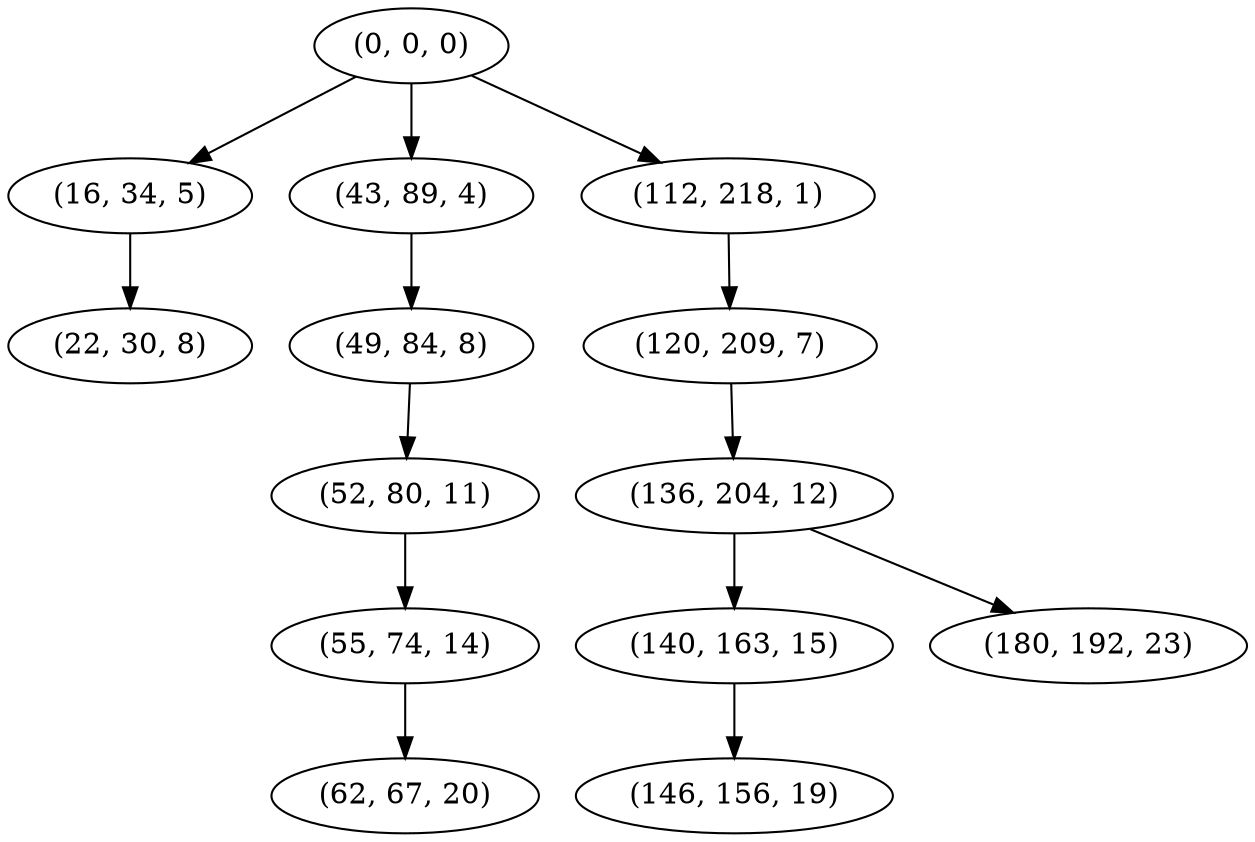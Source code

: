 digraph tree {
    "(0, 0, 0)";
    "(16, 34, 5)";
    "(22, 30, 8)";
    "(43, 89, 4)";
    "(49, 84, 8)";
    "(52, 80, 11)";
    "(55, 74, 14)";
    "(62, 67, 20)";
    "(112, 218, 1)";
    "(120, 209, 7)";
    "(136, 204, 12)";
    "(140, 163, 15)";
    "(146, 156, 19)";
    "(180, 192, 23)";
    "(0, 0, 0)" -> "(16, 34, 5)";
    "(0, 0, 0)" -> "(43, 89, 4)";
    "(0, 0, 0)" -> "(112, 218, 1)";
    "(16, 34, 5)" -> "(22, 30, 8)";
    "(43, 89, 4)" -> "(49, 84, 8)";
    "(49, 84, 8)" -> "(52, 80, 11)";
    "(52, 80, 11)" -> "(55, 74, 14)";
    "(55, 74, 14)" -> "(62, 67, 20)";
    "(112, 218, 1)" -> "(120, 209, 7)";
    "(120, 209, 7)" -> "(136, 204, 12)";
    "(136, 204, 12)" -> "(140, 163, 15)";
    "(136, 204, 12)" -> "(180, 192, 23)";
    "(140, 163, 15)" -> "(146, 156, 19)";
}
